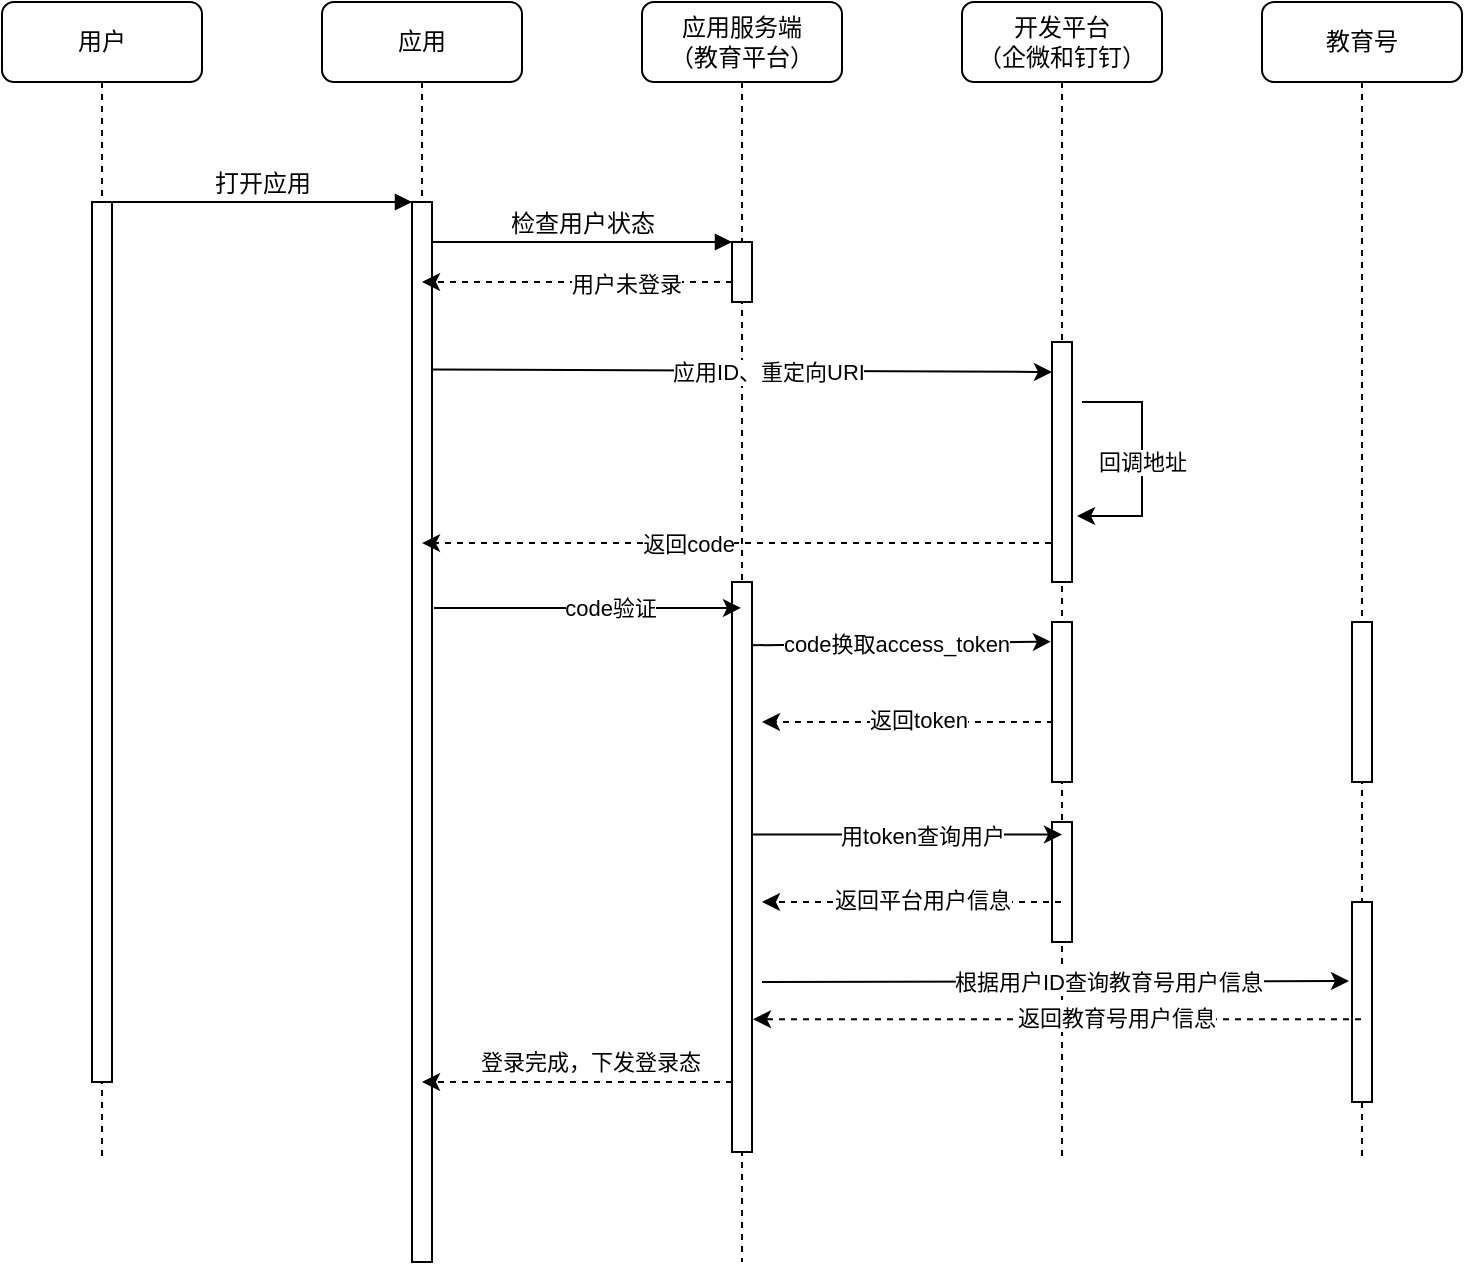 <mxfile version="20.8.23" type="github">
  <diagram name="Page-1" id="e7e014a7-5840-1c2e-5031-d8a46d1fe8dd">
    <mxGraphModel dx="954" dy="562" grid="1" gridSize="10" guides="1" tooltips="1" connect="1" arrows="1" fold="1" page="1" pageScale="1" pageWidth="1169" pageHeight="826" background="none" math="0" shadow="0">
      <root>
        <mxCell id="0" />
        <mxCell id="1" parent="0" />
        <mxCell id="LbDtD5AXrNj1gLq62JzD-4" value="应用" style="shape=umlLifeline;perimeter=lifelinePerimeter;whiteSpace=wrap;html=1;container=1;collapsible=0;recursiveResize=0;outlineConnect=0;rounded=1;shadow=0;comic=0;labelBackgroundColor=none;strokeWidth=1;fontFamily=Verdana;fontSize=12;align=center;" vertex="1" parent="1">
          <mxGeometry x="260" y="80" width="100" height="630" as="geometry" />
        </mxCell>
        <mxCell id="LbDtD5AXrNj1gLq62JzD-5" style="edgeStyle=none;rounded=0;orthogonalLoop=1;jettySize=auto;html=1;dashed=1;elbow=vertical;" edge="1" parent="LbDtD5AXrNj1gLq62JzD-4" source="LbDtD5AXrNj1gLq62JzD-6" target="LbDtD5AXrNj1gLq62JzD-4">
          <mxGeometry relative="1" as="geometry" />
        </mxCell>
        <mxCell id="LbDtD5AXrNj1gLq62JzD-6" value="" style="html=1;points=[];perimeter=orthogonalPerimeter;rounded=0;shadow=0;comic=0;labelBackgroundColor=none;strokeWidth=1;fontFamily=Verdana;fontSize=12;align=center;" vertex="1" parent="LbDtD5AXrNj1gLq62JzD-4">
          <mxGeometry x="45" y="100" width="10" height="530" as="geometry" />
        </mxCell>
        <mxCell id="LbDtD5AXrNj1gLq62JzD-7" value="应用服务端&lt;br style=&quot;border-color: var(--border-color);&quot;&gt;（教育平台）" style="shape=umlLifeline;perimeter=lifelinePerimeter;whiteSpace=wrap;html=1;container=1;collapsible=0;recursiveResize=0;outlineConnect=0;rounded=1;shadow=0;comic=0;labelBackgroundColor=none;strokeWidth=1;fontFamily=Verdana;fontSize=12;align=center;" vertex="1" parent="1">
          <mxGeometry x="420" y="80" width="100" height="630" as="geometry" />
        </mxCell>
        <mxCell id="LbDtD5AXrNj1gLq62JzD-8" value="" style="html=1;points=[];perimeter=orthogonalPerimeter;rounded=0;shadow=0;comic=0;labelBackgroundColor=none;strokeWidth=1;fontFamily=Verdana;fontSize=12;align=center;" vertex="1" parent="LbDtD5AXrNj1gLq62JzD-7">
          <mxGeometry x="45" y="120" width="10" height="30" as="geometry" />
        </mxCell>
        <mxCell id="LbDtD5AXrNj1gLq62JzD-9" style="edgeStyle=none;rounded=0;orthogonalLoop=1;jettySize=auto;html=1;elbow=vertical;" edge="1" parent="LbDtD5AXrNj1gLq62JzD-7" source="LbDtD5AXrNj1gLq62JzD-10" target="LbDtD5AXrNj1gLq62JzD-7">
          <mxGeometry relative="1" as="geometry" />
        </mxCell>
        <mxCell id="LbDtD5AXrNj1gLq62JzD-10" value="" style="html=1;points=[];perimeter=orthogonalPerimeter;rounded=0;shadow=0;comic=0;labelBackgroundColor=none;strokeWidth=1;fontFamily=Verdana;fontSize=12;align=center;" vertex="1" parent="LbDtD5AXrNj1gLq62JzD-7">
          <mxGeometry x="45" y="290" width="10" height="285" as="geometry" />
        </mxCell>
        <mxCell id="LbDtD5AXrNj1gLq62JzD-11" value="开发平台&lt;br&gt;（企微和钉钉）" style="shape=umlLifeline;perimeter=lifelinePerimeter;whiteSpace=wrap;html=1;container=1;collapsible=0;recursiveResize=0;outlineConnect=0;rounded=1;shadow=0;comic=0;labelBackgroundColor=none;strokeWidth=1;fontFamily=Verdana;fontSize=12;align=center;" vertex="1" parent="1">
          <mxGeometry x="580" y="80" width="100" height="580" as="geometry" />
        </mxCell>
        <mxCell id="LbDtD5AXrNj1gLq62JzD-12" value="" style="html=1;points=[];perimeter=orthogonalPerimeter;rounded=0;shadow=0;comic=0;labelBackgroundColor=none;strokeWidth=1;fontFamily=Verdana;fontSize=12;align=center;" vertex="1" parent="LbDtD5AXrNj1gLq62JzD-11">
          <mxGeometry x="45" y="170" width="10" height="120" as="geometry" />
        </mxCell>
        <mxCell id="LbDtD5AXrNj1gLq62JzD-13" value="" style="html=1;points=[];perimeter=orthogonalPerimeter;rounded=0;shadow=0;comic=0;labelBackgroundColor=none;strokeWidth=1;fontFamily=Verdana;fontSize=12;align=center;" vertex="1" parent="LbDtD5AXrNj1gLq62JzD-11">
          <mxGeometry x="45" y="310" width="10" height="80" as="geometry" />
        </mxCell>
        <mxCell id="LbDtD5AXrNj1gLq62JzD-14" value="" style="html=1;points=[];perimeter=orthogonalPerimeter;rounded=0;shadow=0;comic=0;labelBackgroundColor=none;strokeWidth=1;fontFamily=Verdana;fontSize=12;align=center;" vertex="1" parent="LbDtD5AXrNj1gLq62JzD-11">
          <mxGeometry x="45" y="410" width="10" height="60" as="geometry" />
        </mxCell>
        <mxCell id="LbDtD5AXrNj1gLq62JzD-24" value="" style="endArrow=classic;html=1;rounded=0;edgeStyle=entityRelationEdgeStyle;elbow=vertical;entryX=1.25;entryY=0.725;entryDx=0;entryDy=0;entryPerimeter=0;" edge="1" parent="LbDtD5AXrNj1gLq62JzD-11" target="LbDtD5AXrNj1gLq62JzD-12">
          <mxGeometry width="50" height="50" relative="1" as="geometry">
            <mxPoint x="60" y="200" as="sourcePoint" />
            <mxPoint x="220" y="300" as="targetPoint" />
            <Array as="points">
              <mxPoint x="100" y="210" />
            </Array>
          </mxGeometry>
        </mxCell>
        <mxCell id="LbDtD5AXrNj1gLq62JzD-25" value="回调地址" style="edgeLabel;html=1;align=center;verticalAlign=middle;resizable=0;points=[];" vertex="1" connectable="0" parent="LbDtD5AXrNj1gLq62JzD-24">
          <mxGeometry x="-0.007" relative="1" as="geometry">
            <mxPoint as="offset" />
          </mxGeometry>
        </mxCell>
        <mxCell id="LbDtD5AXrNj1gLq62JzD-15" value="用户" style="shape=umlLifeline;perimeter=lifelinePerimeter;whiteSpace=wrap;html=1;container=1;collapsible=0;recursiveResize=0;outlineConnect=0;rounded=1;shadow=0;comic=0;labelBackgroundColor=none;strokeWidth=1;fontFamily=Verdana;fontSize=12;align=center;" vertex="1" parent="1">
          <mxGeometry x="100" y="80" width="100" height="580" as="geometry" />
        </mxCell>
        <mxCell id="LbDtD5AXrNj1gLq62JzD-16" value="" style="html=1;points=[];perimeter=orthogonalPerimeter;rounded=0;shadow=0;comic=0;labelBackgroundColor=none;strokeWidth=1;fontFamily=Verdana;fontSize=12;align=center;" vertex="1" parent="LbDtD5AXrNj1gLq62JzD-15">
          <mxGeometry x="45" y="100" width="10" height="440" as="geometry" />
        </mxCell>
        <mxCell id="LbDtD5AXrNj1gLq62JzD-17" value="打开应用" style="html=1;verticalAlign=bottom;endArrow=block;entryX=0;entryY=0;labelBackgroundColor=none;fontFamily=Verdana;fontSize=12;edgeStyle=elbowEdgeStyle;elbow=vertical;" edge="1" parent="1" source="LbDtD5AXrNj1gLq62JzD-16" target="LbDtD5AXrNj1gLq62JzD-6">
          <mxGeometry relative="1" as="geometry">
            <mxPoint x="220" y="190" as="sourcePoint" />
          </mxGeometry>
        </mxCell>
        <mxCell id="LbDtD5AXrNj1gLq62JzD-18" value="检查用户状态" style="html=1;verticalAlign=bottom;endArrow=block;entryX=0;entryY=0;labelBackgroundColor=none;fontFamily=Verdana;fontSize=12;edgeStyle=elbowEdgeStyle;elbow=vertical;" edge="1" parent="1" source="LbDtD5AXrNj1gLq62JzD-6" target="LbDtD5AXrNj1gLq62JzD-8">
          <mxGeometry relative="1" as="geometry">
            <mxPoint x="370" y="200" as="sourcePoint" />
          </mxGeometry>
        </mxCell>
        <mxCell id="LbDtD5AXrNj1gLq62JzD-19" value="教育号" style="shape=umlLifeline;perimeter=lifelinePerimeter;whiteSpace=wrap;html=1;container=1;collapsible=0;recursiveResize=0;outlineConnect=0;rounded=1;shadow=0;comic=0;labelBackgroundColor=none;strokeWidth=1;fontFamily=Verdana;fontSize=12;align=center;" vertex="1" parent="1">
          <mxGeometry x="730" y="80" width="100" height="580" as="geometry" />
        </mxCell>
        <mxCell id="LbDtD5AXrNj1gLq62JzD-20" style="edgeStyle=none;rounded=0;orthogonalLoop=1;jettySize=auto;html=1;" edge="1" parent="LbDtD5AXrNj1gLq62JzD-19">
          <mxGeometry relative="1" as="geometry">
            <mxPoint x="55" y="235" as="sourcePoint" />
            <mxPoint x="55" y="235" as="targetPoint" />
          </mxGeometry>
        </mxCell>
        <mxCell id="LbDtD5AXrNj1gLq62JzD-22" value="" style="edgeStyle=none;rounded=0;orthogonalLoop=1;jettySize=auto;html=1;" edge="1" parent="LbDtD5AXrNj1gLq62JzD-19">
          <mxGeometry relative="1" as="geometry">
            <mxPoint x="55" y="250" as="sourcePoint" />
            <mxPoint x="55" y="250" as="targetPoint" />
          </mxGeometry>
        </mxCell>
        <mxCell id="LbDtD5AXrNj1gLq62JzD-26" value="" style="html=1;points=[];perimeter=orthogonalPerimeter;rounded=0;shadow=0;comic=0;labelBackgroundColor=none;strokeWidth=1;fontFamily=Verdana;fontSize=12;align=center;" vertex="1" parent="LbDtD5AXrNj1gLq62JzD-19">
          <mxGeometry x="45" y="310" width="10" height="80" as="geometry" />
        </mxCell>
        <mxCell id="LbDtD5AXrNj1gLq62JzD-27" value="" style="html=1;points=[];perimeter=orthogonalPerimeter;rounded=0;shadow=0;comic=0;labelBackgroundColor=none;strokeWidth=1;fontFamily=Verdana;fontSize=12;align=center;" vertex="1" parent="LbDtD5AXrNj1gLq62JzD-19">
          <mxGeometry x="45" y="450" width="10" height="100" as="geometry" />
        </mxCell>
        <mxCell id="LbDtD5AXrNj1gLq62JzD-30" style="rounded=0;orthogonalLoop=1;jettySize=auto;html=1;dashed=1;" edge="1" parent="1" source="LbDtD5AXrNj1gLq62JzD-8" target="LbDtD5AXrNj1gLq62JzD-4">
          <mxGeometry relative="1" as="geometry">
            <mxPoint x="470" y="240" as="sourcePoint" />
            <Array as="points">
              <mxPoint x="380" y="220" />
            </Array>
          </mxGeometry>
        </mxCell>
        <mxCell id="LbDtD5AXrNj1gLq62JzD-31" value="用户未登录" style="edgeLabel;html=1;align=center;verticalAlign=middle;resizable=0;points=[];" vertex="1" connectable="0" parent="LbDtD5AXrNj1gLq62JzD-30">
          <mxGeometry x="-0.308" y="1" relative="1" as="geometry">
            <mxPoint as="offset" />
          </mxGeometry>
        </mxCell>
        <mxCell id="LbDtD5AXrNj1gLq62JzD-32" style="rounded=0;orthogonalLoop=1;jettySize=auto;html=1;exitX=1.05;exitY=0.158;exitDx=0;exitDy=0;exitPerimeter=0;entryX=0;entryY=0.125;entryDx=0;entryDy=0;entryPerimeter=0;" edge="1" parent="1" source="LbDtD5AXrNj1gLq62JzD-6" target="LbDtD5AXrNj1gLq62JzD-12">
          <mxGeometry relative="1" as="geometry" />
        </mxCell>
        <mxCell id="LbDtD5AXrNj1gLq62JzD-33" value="应用ID、重定向URI" style="edgeLabel;html=1;align=center;verticalAlign=middle;resizable=0;points=[];" vertex="1" connectable="0" parent="LbDtD5AXrNj1gLq62JzD-32">
          <mxGeometry x="0.081" y="1" relative="1" as="geometry">
            <mxPoint y="1" as="offset" />
          </mxGeometry>
        </mxCell>
        <mxCell id="LbDtD5AXrNj1gLq62JzD-35" style="rounded=0;orthogonalLoop=1;jettySize=auto;html=1;elbow=vertical;dashed=1;exitX=-0.05;exitY=0.838;exitDx=0;exitDy=0;exitPerimeter=0;" edge="1" parent="1" source="LbDtD5AXrNj1gLq62JzD-12" target="LbDtD5AXrNj1gLq62JzD-4">
          <mxGeometry relative="1" as="geometry" />
        </mxCell>
        <mxCell id="LbDtD5AXrNj1gLq62JzD-36" value="返回code" style="edgeLabel;html=1;align=center;verticalAlign=middle;resizable=0;points=[];" vertex="1" connectable="0" parent="LbDtD5AXrNj1gLq62JzD-35">
          <mxGeometry x="0.153" relative="1" as="geometry">
            <mxPoint as="offset" />
          </mxGeometry>
        </mxCell>
        <mxCell id="LbDtD5AXrNj1gLq62JzD-37" style="rounded=0;orthogonalLoop=1;jettySize=auto;html=1;elbow=vertical;exitX=1.1;exitY=0.383;exitDx=0;exitDy=0;exitPerimeter=0;" edge="1" parent="1" source="LbDtD5AXrNj1gLq62JzD-6" target="LbDtD5AXrNj1gLq62JzD-7">
          <mxGeometry relative="1" as="geometry">
            <mxPoint x="320" y="440" as="sourcePoint" />
            <mxPoint x="460" y="440" as="targetPoint" />
          </mxGeometry>
        </mxCell>
        <mxCell id="LbDtD5AXrNj1gLq62JzD-38" value="code验证" style="edgeLabel;html=1;align=center;verticalAlign=middle;resizable=0;points=[];" vertex="1" connectable="0" parent="LbDtD5AXrNj1gLq62JzD-37">
          <mxGeometry x="0.139" relative="1" as="geometry">
            <mxPoint as="offset" />
          </mxGeometry>
        </mxCell>
        <mxCell id="LbDtD5AXrNj1gLq62JzD-39" style="rounded=0;orthogonalLoop=1;jettySize=auto;html=1;elbow=vertical;exitX=0.995;exitY=0.111;exitDx=0;exitDy=0;exitPerimeter=0;entryX=-0.058;entryY=0.123;entryDx=0;entryDy=0;entryPerimeter=0;" edge="1" parent="1" source="LbDtD5AXrNj1gLq62JzD-10" target="LbDtD5AXrNj1gLq62JzD-13">
          <mxGeometry relative="1" as="geometry">
            <mxPoint x="480" y="450" as="sourcePoint" />
          </mxGeometry>
        </mxCell>
        <mxCell id="LbDtD5AXrNj1gLq62JzD-40" value="code换取access_token" style="edgeLabel;html=1;align=center;verticalAlign=middle;resizable=0;points=[];" vertex="1" connectable="0" parent="LbDtD5AXrNj1gLq62JzD-39">
          <mxGeometry x="0.243" y="-1" relative="1" as="geometry">
            <mxPoint x="-21" y="-1" as="offset" />
          </mxGeometry>
        </mxCell>
        <mxCell id="LbDtD5AXrNj1gLq62JzD-44" style="rounded=0;orthogonalLoop=1;jettySize=auto;html=1;elbow=vertical;dashed=1;exitX=0.047;exitY=0.625;exitDx=0;exitDy=0;exitPerimeter=0;" edge="1" parent="1" source="LbDtD5AXrNj1gLq62JzD-13">
          <mxGeometry relative="1" as="geometry">
            <mxPoint x="612" y="520" as="sourcePoint" />
            <mxPoint x="480" y="440" as="targetPoint" />
          </mxGeometry>
        </mxCell>
        <mxCell id="LbDtD5AXrNj1gLq62JzD-45" value="返回token" style="edgeLabel;html=1;align=center;verticalAlign=middle;resizable=0;points=[];" vertex="1" connectable="0" parent="LbDtD5AXrNj1gLq62JzD-44">
          <mxGeometry x="-0.314" y="-1" relative="1" as="geometry">
            <mxPoint x="-18" as="offset" />
          </mxGeometry>
        </mxCell>
        <mxCell id="LbDtD5AXrNj1gLq62JzD-46" style="edgeStyle=none;rounded=0;orthogonalLoop=1;jettySize=auto;html=1;entryX=0.5;entryY=0.105;entryDx=0;entryDy=0;entryPerimeter=0;elbow=vertical;" edge="1" parent="1" source="LbDtD5AXrNj1gLq62JzD-10" target="LbDtD5AXrNj1gLq62JzD-14">
          <mxGeometry relative="1" as="geometry" />
        </mxCell>
        <mxCell id="LbDtD5AXrNj1gLq62JzD-47" value="用token查询用户" style="edgeLabel;html=1;align=center;verticalAlign=middle;resizable=0;points=[];" vertex="1" connectable="0" parent="LbDtD5AXrNj1gLq62JzD-46">
          <mxGeometry x="0.265" relative="1" as="geometry">
            <mxPoint x="-13" as="offset" />
          </mxGeometry>
        </mxCell>
        <mxCell id="LbDtD5AXrNj1gLq62JzD-52" style="rounded=0;orthogonalLoop=1;jettySize=auto;html=1;elbow=vertical;dashed=1;" edge="1" parent="1" target="LbDtD5AXrNj1gLq62JzD-4" source="LbDtD5AXrNj1gLq62JzD-10">
          <mxGeometry relative="1" as="geometry">
            <mxPoint x="470" y="600" as="sourcePoint" />
            <mxPoint x="320" y="670" as="targetPoint" />
            <Array as="points">
              <mxPoint x="320" y="620" />
            </Array>
          </mxGeometry>
        </mxCell>
        <mxCell id="LbDtD5AXrNj1gLq62JzD-53" value="登录完成，下发登录态" style="edgeLabel;html=1;align=center;verticalAlign=middle;resizable=0;points=[];" vertex="1" connectable="0" parent="LbDtD5AXrNj1gLq62JzD-52">
          <mxGeometry x="-0.314" y="-1" relative="1" as="geometry">
            <mxPoint x="-18" y="-9" as="offset" />
          </mxGeometry>
        </mxCell>
        <mxCell id="LbDtD5AXrNj1gLq62JzD-28" style="edgeStyle=none;rounded=0;orthogonalLoop=1;jettySize=auto;html=1;elbow=vertical;dashed=1;" edge="1" parent="1" source="LbDtD5AXrNj1gLq62JzD-11">
          <mxGeometry relative="1" as="geometry">
            <mxPoint x="772" y="550" as="sourcePoint" />
            <mxPoint x="480" y="530" as="targetPoint" />
          </mxGeometry>
        </mxCell>
        <mxCell id="LbDtD5AXrNj1gLq62JzD-29" value="返回平台用户信息" style="edgeLabel;html=1;align=center;verticalAlign=middle;resizable=0;points=[];" vertex="1" connectable="0" parent="LbDtD5AXrNj1gLq62JzD-28">
          <mxGeometry x="-0.314" y="-1" relative="1" as="geometry">
            <mxPoint x="-18" as="offset" />
          </mxGeometry>
        </mxCell>
        <mxCell id="LbDtD5AXrNj1gLq62JzD-54" style="edgeStyle=none;rounded=0;orthogonalLoop=1;jettySize=auto;html=1;entryX=-0.15;entryY=0.395;entryDx=0;entryDy=0;entryPerimeter=0;elbow=vertical;" edge="1" parent="1" target="LbDtD5AXrNj1gLq62JzD-27">
          <mxGeometry relative="1" as="geometry">
            <mxPoint x="480" y="570" as="sourcePoint" />
            <mxPoint x="640" y="510" as="targetPoint" />
          </mxGeometry>
        </mxCell>
        <mxCell id="LbDtD5AXrNj1gLq62JzD-55" value="根据用户ID查询教育号用户信息" style="edgeLabel;html=1;align=center;verticalAlign=middle;resizable=0;points=[];" vertex="1" connectable="0" parent="LbDtD5AXrNj1gLq62JzD-54">
          <mxGeometry x="0.265" relative="1" as="geometry">
            <mxPoint x="-13" as="offset" />
          </mxGeometry>
        </mxCell>
        <mxCell id="LbDtD5AXrNj1gLq62JzD-56" style="edgeStyle=none;rounded=0;orthogonalLoop=1;jettySize=auto;html=1;elbow=vertical;dashed=1;entryX=1.05;entryY=0.767;entryDx=0;entryDy=0;entryPerimeter=0;" edge="1" parent="1" source="LbDtD5AXrNj1gLq62JzD-19" target="LbDtD5AXrNj1gLq62JzD-10">
          <mxGeometry relative="1" as="geometry">
            <mxPoint x="640" y="540" as="sourcePoint" />
            <mxPoint x="490" y="540" as="targetPoint" />
          </mxGeometry>
        </mxCell>
        <mxCell id="LbDtD5AXrNj1gLq62JzD-57" value="返回教育号用户信息" style="edgeLabel;html=1;align=center;verticalAlign=middle;resizable=0;points=[];" vertex="1" connectable="0" parent="LbDtD5AXrNj1gLq62JzD-56">
          <mxGeometry x="-0.314" y="-1" relative="1" as="geometry">
            <mxPoint x="-18" as="offset" />
          </mxGeometry>
        </mxCell>
      </root>
    </mxGraphModel>
  </diagram>
</mxfile>
